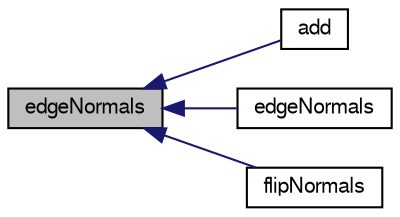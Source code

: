 digraph "edgeNormals"
{
  bgcolor="transparent";
  edge [fontname="FreeSans",fontsize="10",labelfontname="FreeSans",labelfontsize="10"];
  node [fontname="FreeSans",fontsize="10",shape=record];
  rankdir="LR";
  Node770 [label="edgeNormals",height=0.2,width=0.4,color="black", fillcolor="grey75", style="filled", fontcolor="black"];
  Node770 -> Node771 [dir="back",color="midnightblue",fontsize="10",style="solid",fontname="FreeSans"];
  Node771 [label="add",height=0.2,width=0.4,color="black",URL="$a21786.html#af07e0aa40a7a71b92a74dd6b77a44ad3",tooltip="Add extendedEdgeMesh. No filtering of duplicates. "];
  Node770 -> Node772 [dir="back",color="midnightblue",fontsize="10",style="solid",fontname="FreeSans"];
  Node772 [label="edgeNormals",height=0.2,width=0.4,color="black",URL="$a21786.html#a3677212abb6c10d7730c442c1bfe2f14",tooltip="Return the normal vectors for a given edge. "];
  Node770 -> Node773 [dir="back",color="midnightblue",fontsize="10",style="solid",fontname="FreeSans"];
  Node773 [label="flipNormals",height=0.2,width=0.4,color="black",URL="$a21786.html#ace7a4ec5b5de12179b1d4194ea408066",tooltip="Flip normals. All concave become convex, all internal external. "];
}
